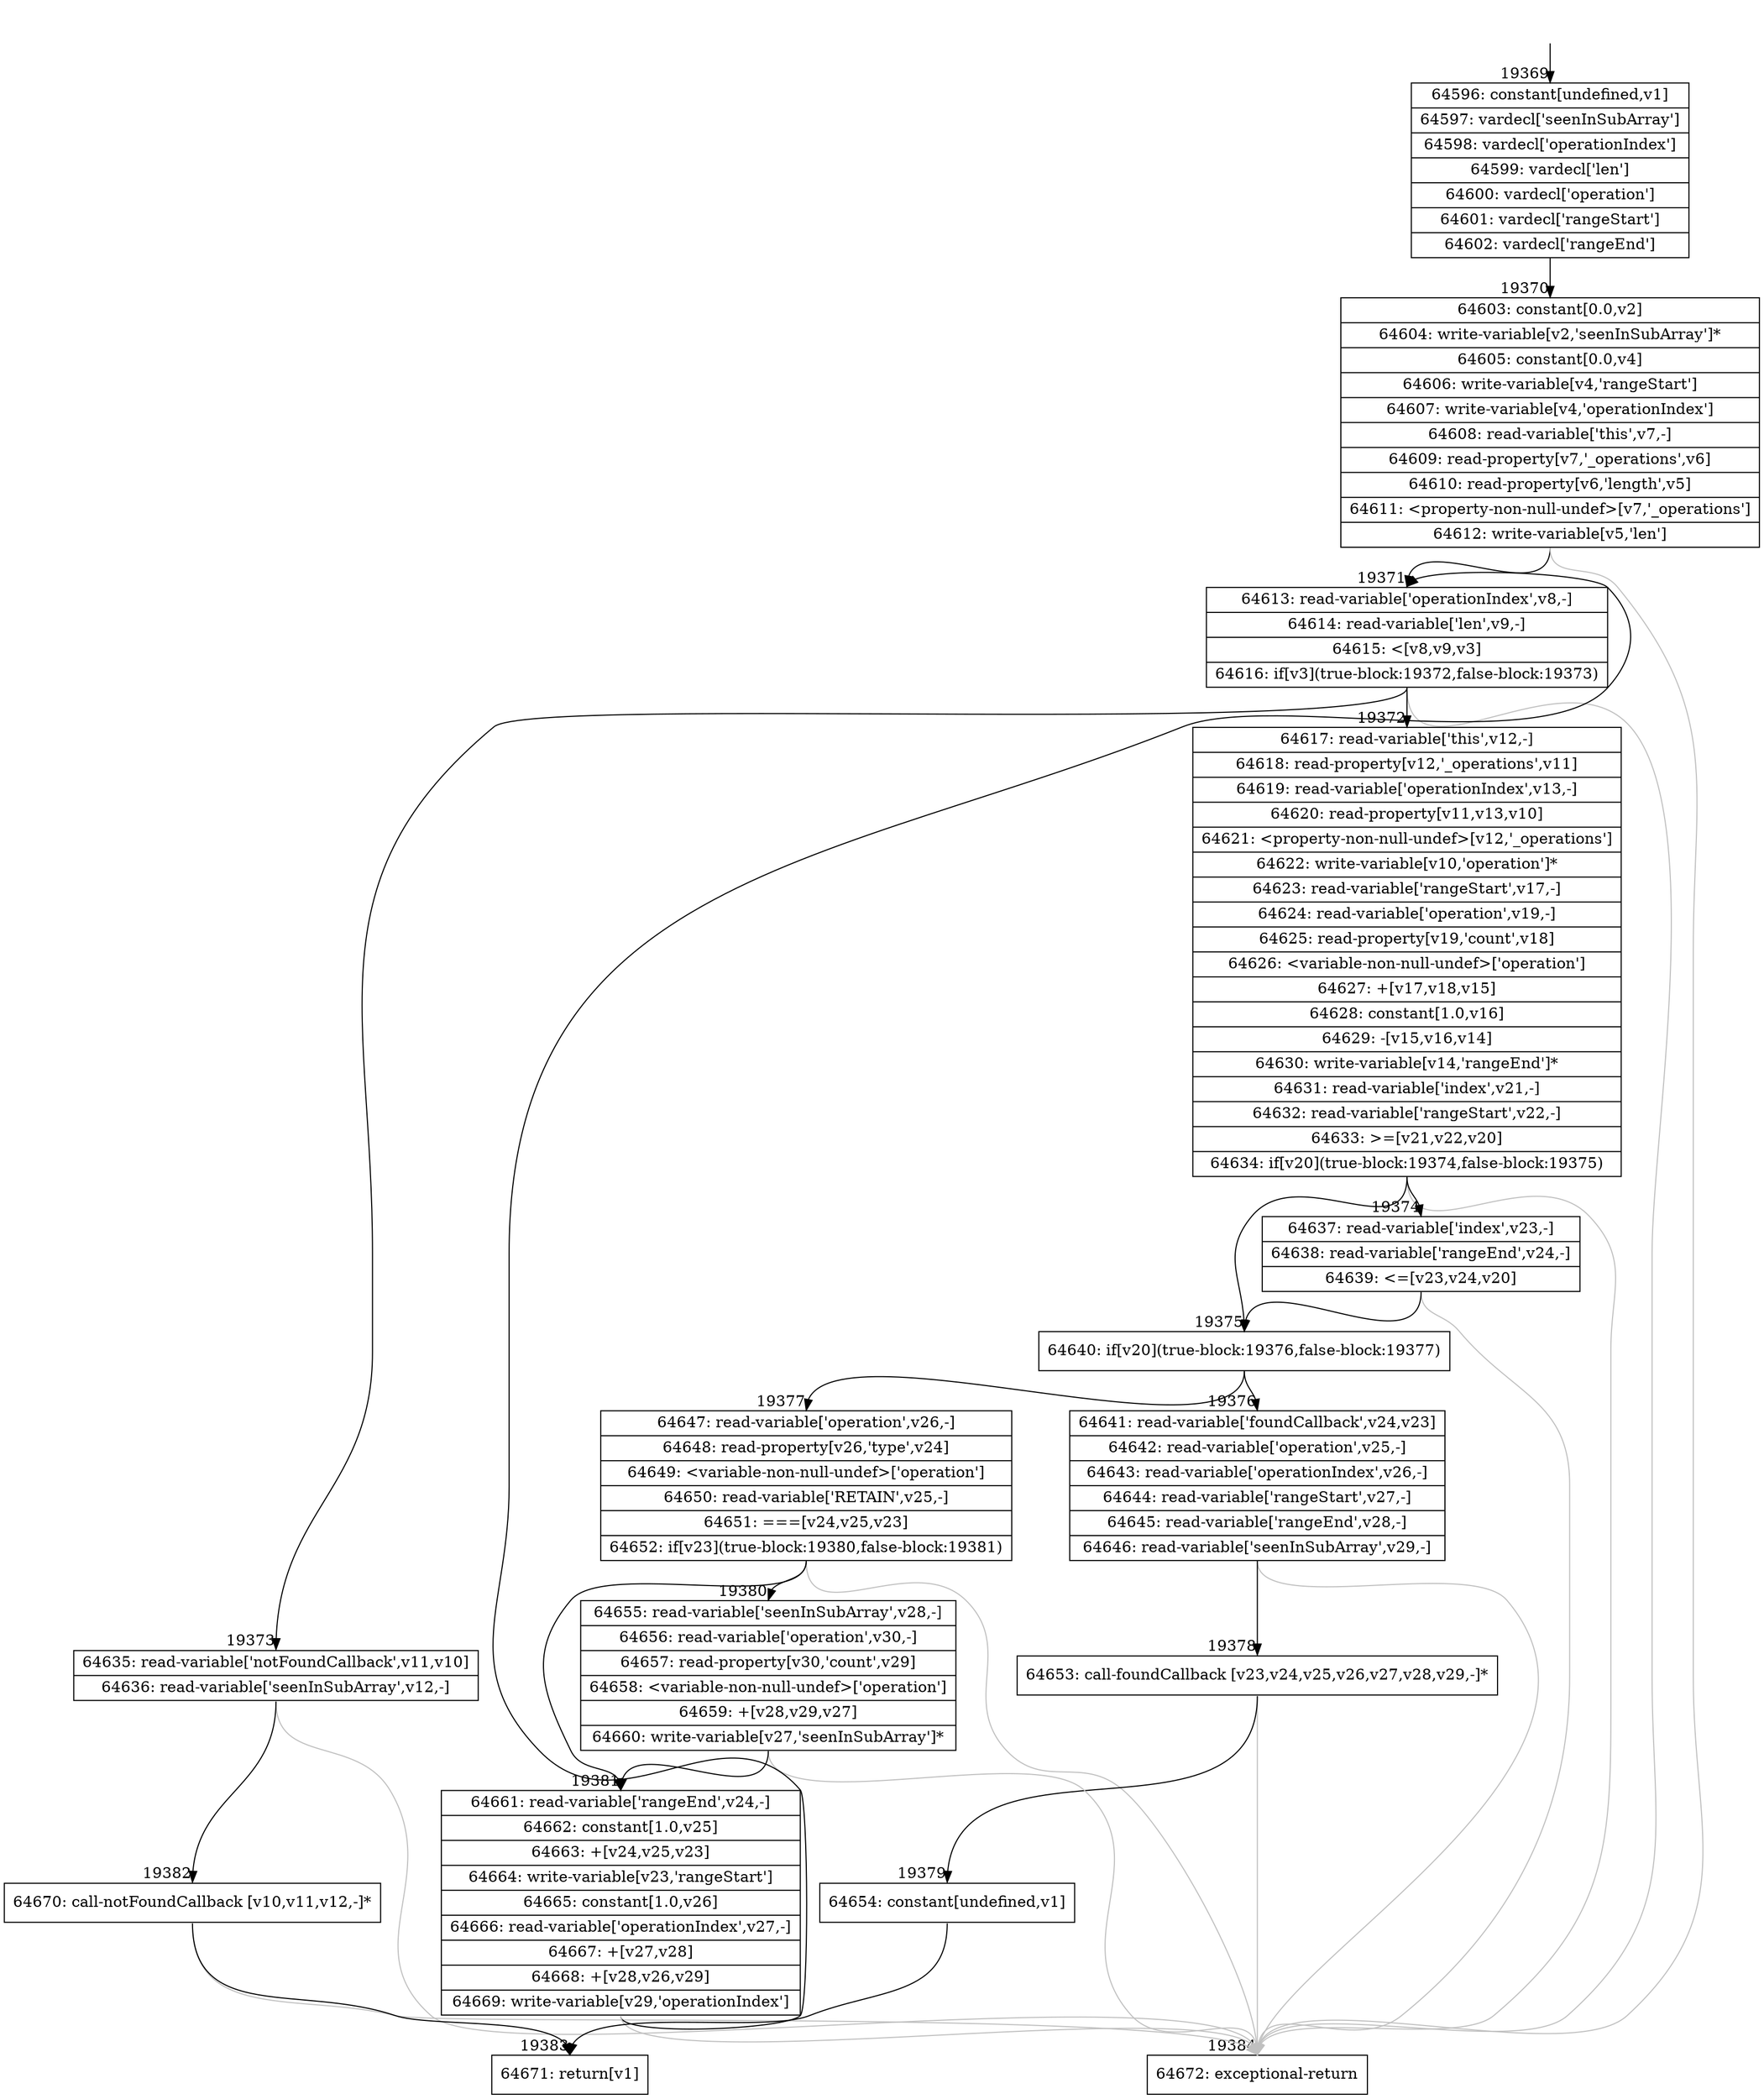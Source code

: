digraph {
rankdir="TD"
BB_entry1669[shape=none,label=""];
BB_entry1669 -> BB19369 [tailport=s, headport=n, headlabel="    19369"]
BB19369 [shape=record label="{64596: constant[undefined,v1]|64597: vardecl['seenInSubArray']|64598: vardecl['operationIndex']|64599: vardecl['len']|64600: vardecl['operation']|64601: vardecl['rangeStart']|64602: vardecl['rangeEnd']}" ] 
BB19369 -> BB19370 [tailport=s, headport=n, headlabel="      19370"]
BB19370 [shape=record label="{64603: constant[0.0,v2]|64604: write-variable[v2,'seenInSubArray']*|64605: constant[0.0,v4]|64606: write-variable[v4,'rangeStart']|64607: write-variable[v4,'operationIndex']|64608: read-variable['this',v7,-]|64609: read-property[v7,'_operations',v6]|64610: read-property[v6,'length',v5]|64611: \<property-non-null-undef\>[v7,'_operations']|64612: write-variable[v5,'len']}" ] 
BB19370 -> BB19371 [tailport=s, headport=n, headlabel="      19371"]
BB19370 -> BB19384 [tailport=s, headport=n, color=gray, headlabel="      19384"]
BB19371 [shape=record label="{64613: read-variable['operationIndex',v8,-]|64614: read-variable['len',v9,-]|64615: \<[v8,v9,v3]|64616: if[v3](true-block:19372,false-block:19373)}" ] 
BB19371 -> BB19372 [tailport=s, headport=n, headlabel="      19372"]
BB19371 -> BB19373 [tailport=s, headport=n, headlabel="      19373"]
BB19371 -> BB19384 [tailport=s, headport=n, color=gray]
BB19372 [shape=record label="{64617: read-variable['this',v12,-]|64618: read-property[v12,'_operations',v11]|64619: read-variable['operationIndex',v13,-]|64620: read-property[v11,v13,v10]|64621: \<property-non-null-undef\>[v12,'_operations']|64622: write-variable[v10,'operation']*|64623: read-variable['rangeStart',v17,-]|64624: read-variable['operation',v19,-]|64625: read-property[v19,'count',v18]|64626: \<variable-non-null-undef\>['operation']|64627: +[v17,v18,v15]|64628: constant[1.0,v16]|64629: -[v15,v16,v14]|64630: write-variable[v14,'rangeEnd']*|64631: read-variable['index',v21,-]|64632: read-variable['rangeStart',v22,-]|64633: \>=[v21,v22,v20]|64634: if[v20](true-block:19374,false-block:19375)}" ] 
BB19372 -> BB19375 [tailport=s, headport=n, headlabel="      19375"]
BB19372 -> BB19374 [tailport=s, headport=n, headlabel="      19374"]
BB19372 -> BB19384 [tailport=s, headport=n, color=gray]
BB19373 [shape=record label="{64635: read-variable['notFoundCallback',v11,v10]|64636: read-variable['seenInSubArray',v12,-]}" ] 
BB19373 -> BB19382 [tailport=s, headport=n, headlabel="      19382"]
BB19373 -> BB19384 [tailport=s, headport=n, color=gray]
BB19374 [shape=record label="{64637: read-variable['index',v23,-]|64638: read-variable['rangeEnd',v24,-]|64639: \<=[v23,v24,v20]}" ] 
BB19374 -> BB19375 [tailport=s, headport=n]
BB19374 -> BB19384 [tailport=s, headport=n, color=gray]
BB19375 [shape=record label="{64640: if[v20](true-block:19376,false-block:19377)}" ] 
BB19375 -> BB19376 [tailport=s, headport=n, headlabel="      19376"]
BB19375 -> BB19377 [tailport=s, headport=n, headlabel="      19377"]
BB19376 [shape=record label="{64641: read-variable['foundCallback',v24,v23]|64642: read-variable['operation',v25,-]|64643: read-variable['operationIndex',v26,-]|64644: read-variable['rangeStart',v27,-]|64645: read-variable['rangeEnd',v28,-]|64646: read-variable['seenInSubArray',v29,-]}" ] 
BB19376 -> BB19378 [tailport=s, headport=n, headlabel="      19378"]
BB19376 -> BB19384 [tailport=s, headport=n, color=gray]
BB19377 [shape=record label="{64647: read-variable['operation',v26,-]|64648: read-property[v26,'type',v24]|64649: \<variable-non-null-undef\>['operation']|64650: read-variable['RETAIN',v25,-]|64651: ===[v24,v25,v23]|64652: if[v23](true-block:19380,false-block:19381)}" ] 
BB19377 -> BB19380 [tailport=s, headport=n, headlabel="      19380"]
BB19377 -> BB19381 [tailport=s, headport=n, headlabel="      19381"]
BB19377 -> BB19384 [tailport=s, headport=n, color=gray]
BB19378 [shape=record label="{64653: call-foundCallback [v23,v24,v25,v26,v27,v28,v29,-]*}" ] 
BB19378 -> BB19379 [tailport=s, headport=n, headlabel="      19379"]
BB19378 -> BB19384 [tailport=s, headport=n, color=gray]
BB19379 [shape=record label="{64654: constant[undefined,v1]}" ] 
BB19379 -> BB19383 [tailport=s, headport=n, headlabel="      19383"]
BB19380 [shape=record label="{64655: read-variable['seenInSubArray',v28,-]|64656: read-variable['operation',v30,-]|64657: read-property[v30,'count',v29]|64658: \<variable-non-null-undef\>['operation']|64659: +[v28,v29,v27]|64660: write-variable[v27,'seenInSubArray']*}" ] 
BB19380 -> BB19381 [tailport=s, headport=n]
BB19380 -> BB19384 [tailport=s, headport=n, color=gray]
BB19381 [shape=record label="{64661: read-variable['rangeEnd',v24,-]|64662: constant[1.0,v25]|64663: +[v24,v25,v23]|64664: write-variable[v23,'rangeStart']|64665: constant[1.0,v26]|64666: read-variable['operationIndex',v27,-]|64667: +[v27,v28]|64668: +[v28,v26,v29]|64669: write-variable[v29,'operationIndex']}" ] 
BB19381 -> BB19371 [tailport=s, headport=n]
BB19381 -> BB19384 [tailport=s, headport=n, color=gray]
BB19382 [shape=record label="{64670: call-notFoundCallback [v10,v11,v12,-]*}" ] 
BB19382 -> BB19383 [tailport=s, headport=n]
BB19382 -> BB19384 [tailport=s, headport=n, color=gray]
BB19383 [shape=record label="{64671: return[v1]}" ] 
BB19384 [shape=record label="{64672: exceptional-return}" ] 
//#$~ 36274
}
